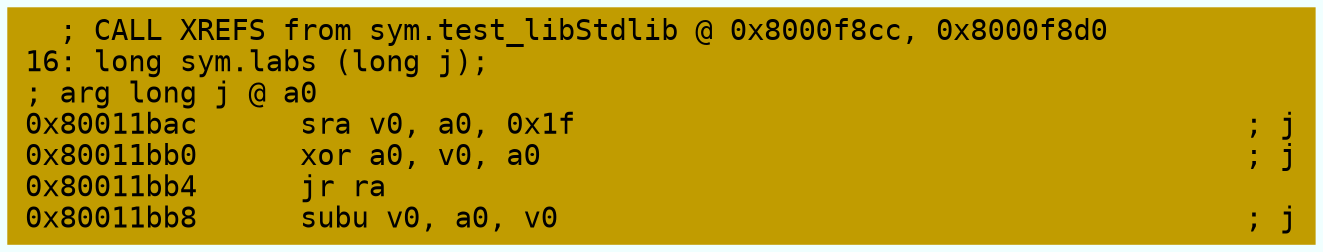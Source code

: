 digraph code {
	graph [bgcolor=azure fontsize=8 fontname="Courier" splines="ortho"];
	node [fillcolor=gray style=filled shape=box];
	edge [arrowhead="normal"];
	"0x80011bac" [URL="sym.labs/0x80011bac", fillcolor="#c19c00",color="#c19c00", fontname="Courier",label="  ; CALL XREFS from sym.test_libStdlib @ 0x8000f8cc, 0x8000f8d0\l16: long sym.labs (long j);\l; arg long j @ a0\l0x80011bac      sra v0, a0, 0x1f                                       ; j\l0x80011bb0      xor a0, v0, a0                                         ; j\l0x80011bb4      jr ra\l0x80011bb8      subu v0, a0, v0                                        ; j\l"]
}
